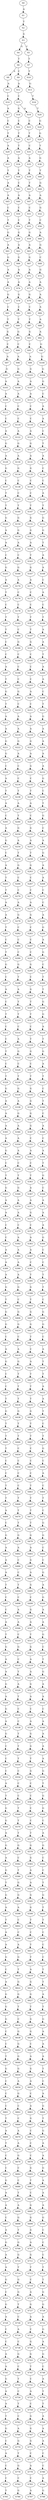 strict digraph  {
	S0 -> S1 [ label = A ];
	S1 -> S2 [ label = T ];
	S2 -> S3 [ label = G ];
	S3 -> S4 [ label = G ];
	S3 -> S5 [ label = C ];
	S4 -> S6 [ label = T ];
	S5 -> S7 [ label = T ];
	S6 -> S8 [ label = A ];
	S6 -> S9 [ label = C ];
	S7 -> S10 [ label = T ];
	S8 -> S11 [ label = A ];
	S9 -> S12 [ label = A ];
	S10 -> S13 [ label = G ];
	S11 -> S14 [ label = C ];
	S12 -> S15 [ label = C ];
	S13 -> S16 [ label = T ];
	S14 -> S17 [ label = A ];
	S15 -> S18 [ label = G ];
	S15 -> S19 [ label = A ];
	S16 -> S20 [ label = T ];
	S17 -> S21 [ label = C ];
	S18 -> S22 [ label = C ];
	S19 -> S23 [ label = C ];
	S20 -> S24 [ label = G ];
	S21 -> S25 [ label = T ];
	S22 -> S26 [ label = T ];
	S23 -> S27 [ label = T ];
	S24 -> S28 [ label = G ];
	S25 -> S29 [ label = A ];
	S26 -> S30 [ label = T ];
	S27 -> S31 [ label = C ];
	S28 -> S32 [ label = T ];
	S29 -> S33 [ label = A ];
	S30 -> S34 [ label = A ];
	S31 -> S35 [ label = A ];
	S32 -> S36 [ label = G ];
	S33 -> S37 [ label = T ];
	S34 -> S38 [ label = T ];
	S35 -> S39 [ label = T ];
	S36 -> S40 [ label = T ];
	S37 -> S41 [ label = A ];
	S38 -> S42 [ label = C ];
	S39 -> S43 [ label = T ];
	S40 -> S44 [ label = G ];
	S41 -> S45 [ label = A ];
	S42 -> S46 [ label = A ];
	S43 -> S47 [ label = A ];
	S44 -> S48 [ label = A ];
	S45 -> S49 [ label = C ];
	S46 -> S50 [ label = C ];
	S47 -> S51 [ label = C ];
	S48 -> S52 [ label = G ];
	S49 -> S53 [ label = T ];
	S50 -> S54 [ label = C ];
	S51 -> S55 [ label = T ];
	S52 -> S56 [ label = C ];
	S53 -> S57 [ label = G ];
	S54 -> S58 [ label = G ];
	S55 -> S59 [ label = G ];
	S56 -> S60 [ label = A ];
	S57 -> S61 [ label = A ];
	S58 -> S62 [ label = A ];
	S59 -> S63 [ label = A ];
	S60 -> S64 [ label = G ];
	S61 -> S65 [ label = G ];
	S62 -> S66 [ label = G ];
	S63 -> S67 [ label = G ];
	S64 -> S68 [ label = C ];
	S65 -> S69 [ label = A ];
	S66 -> S70 [ label = A ];
	S67 -> S71 [ label = A ];
	S68 -> S72 [ label = G ];
	S69 -> S73 [ label = A ];
	S70 -> S74 [ label = A ];
	S71 -> S75 [ label = A ];
	S72 -> S76 [ label = A ];
	S73 -> S77 [ label = G ];
	S74 -> S78 [ label = G ];
	S75 -> S79 [ label = G ];
	S76 -> S80 [ label = A ];
	S77 -> S81 [ label = C ];
	S78 -> S82 [ label = C ];
	S79 -> S83 [ label = C ];
	S80 -> S84 [ label = A ];
	S81 -> S85 [ label = T ];
	S82 -> S86 [ label = T ];
	S83 -> S87 [ label = T ];
	S84 -> S88 [ label = A ];
	S85 -> S89 [ label = G ];
	S86 -> S90 [ label = G ];
	S87 -> S91 [ label = G ];
	S88 -> S92 [ label = A ];
	S89 -> S93 [ label = C ];
	S90 -> S94 [ label = C ];
	S91 -> S95 [ label = C ];
	S92 -> S96 [ label = G ];
	S93 -> S97 [ label = A ];
	S94 -> S98 [ label = A ];
	S95 -> S99 [ label = A ];
	S96 -> S100 [ label = G ];
	S97 -> S101 [ label = G ];
	S98 -> S102 [ label = G ];
	S99 -> S103 [ label = G ];
	S100 -> S104 [ label = G ];
	S101 -> S105 [ label = A ];
	S102 -> S106 [ label = A ];
	S103 -> S107 [ label = A ];
	S104 -> S108 [ label = G ];
	S105 -> S109 [ label = A ];
	S106 -> S110 [ label = A ];
	S107 -> S111 [ label = A ];
	S108 -> S112 [ label = C ];
	S109 -> S113 [ label = C ];
	S110 -> S114 [ label = C ];
	S111 -> S115 [ label = C ];
	S112 -> S116 [ label = A ];
	S113 -> S117 [ label = C ];
	S114 -> S118 [ label = C ];
	S115 -> S119 [ label = C ];
	S116 -> S120 [ label = A ];
	S117 -> S121 [ label = A ];
	S118 -> S122 [ label = A ];
	S119 -> S123 [ label = A ];
	S120 -> S124 [ label = C ];
	S121 -> S125 [ label = G ];
	S122 -> S126 [ label = G ];
	S123 -> S127 [ label = G ];
	S124 -> S128 [ label = T ];
	S125 -> S129 [ label = A ];
	S126 -> S130 [ label = A ];
	S127 -> S131 [ label = A ];
	S128 -> S132 [ label = A ];
	S129 -> S133 [ label = G ];
	S130 -> S134 [ label = G ];
	S131 -> S135 [ label = G ];
	S132 -> S136 [ label = C ];
	S133 -> S137 [ label = C ];
	S134 -> S138 [ label = C ];
	S135 -> S139 [ label = C ];
	S136 -> S140 [ label = C ];
	S137 -> S141 [ label = T ];
	S138 -> S142 [ label = C ];
	S139 -> S143 [ label = C ];
	S140 -> S144 [ label = A ];
	S141 -> S145 [ label = T ];
	S142 -> S146 [ label = T ];
	S143 -> S147 [ label = T ];
	S144 -> S148 [ label = T ];
	S145 -> S149 [ label = G ];
	S146 -> S150 [ label = G ];
	S147 -> S151 [ label = G ];
	S148 -> S152 [ label = G ];
	S149 -> S153 [ label = A ];
	S150 -> S154 [ label = G ];
	S151 -> S155 [ label = G ];
	S152 -> S156 [ label = G ];
	S153 -> S157 [ label = A ];
	S154 -> S158 [ label = A ];
	S155 -> S159 [ label = A ];
	S156 -> S160 [ label = T ];
	S157 -> S161 [ label = C ];
	S158 -> S162 [ label = C ];
	S159 -> S163 [ label = T ];
	S160 -> S164 [ label = A ];
	S161 -> S165 [ label = G ];
	S162 -> S166 [ label = G ];
	S163 -> S167 [ label = G ];
	S164 -> S168 [ label = A ];
	S165 -> S169 [ label = A ];
	S166 -> S170 [ label = A ];
	S167 -> S171 [ label = A ];
	S168 -> S172 [ label = C ];
	S169 -> S173 [ label = T ];
	S170 -> S174 [ label = C ];
	S171 -> S175 [ label = C ];
	S172 -> S176 [ label = A ];
	S173 -> S177 [ label = C ];
	S174 -> S178 [ label = C ];
	S175 -> S179 [ label = C ];
	S176 -> S180 [ label = C ];
	S177 -> S181 [ label = T ];
	S178 -> S182 [ label = T ];
	S179 -> S183 [ label = T ];
	S180 -> S184 [ label = T ];
	S181 -> S185 [ label = T ];
	S182 -> S186 [ label = C ];
	S183 -> S187 [ label = T ];
	S184 -> S188 [ label = A ];
	S185 -> S189 [ label = C ];
	S186 -> S190 [ label = G ];
	S187 -> S191 [ label = G ];
	S188 -> S192 [ label = A ];
	S189 -> S193 [ label = C ];
	S190 -> S194 [ label = C ];
	S191 -> S195 [ label = C ];
	S192 -> S196 [ label = T ];
	S193 -> S197 [ label = A ];
	S194 -> S198 [ label = C ];
	S195 -> S199 [ label = C ];
	S196 -> S200 [ label = A ];
	S197 -> S201 [ label = T ];
	S198 -> S202 [ label = C ];
	S199 -> S203 [ label = C ];
	S200 -> S204 [ label = A ];
	S201 -> S205 [ label = G ];
	S202 -> S206 [ label = G ];
	S203 -> S207 [ label = A ];
	S204 -> S208 [ label = C ];
	S205 -> S209 [ label = T ];
	S206 -> S210 [ label = C ];
	S207 -> S211 [ label = C ];
	S208 -> S212 [ label = T ];
	S209 -> S213 [ label = A ];
	S210 -> S214 [ label = A ];
	S211 -> S215 [ label = A ];
	S212 -> S216 [ label = G ];
	S213 -> S217 [ label = A ];
	S214 -> S218 [ label = A ];
	S215 -> S219 [ label = A ];
	S216 -> S220 [ label = A ];
	S217 -> S221 [ label = G ];
	S218 -> S222 [ label = G ];
	S219 -> S223 [ label = G ];
	S220 -> S224 [ label = A ];
	S221 -> S225 [ label = G ];
	S222 -> S226 [ label = A ];
	S223 -> S227 [ label = A ];
	S224 -> S228 [ label = A ];
	S225 -> S229 [ label = C ];
	S226 -> S230 [ label = C ];
	S227 -> S231 [ label = G ];
	S228 -> S232 [ label = A ];
	S229 -> S233 [ label = A ];
	S230 -> S234 [ label = C ];
	S231 -> S235 [ label = C ];
	S232 -> S236 [ label = G ];
	S233 -> S237 [ label = T ];
	S234 -> S238 [ label = T ];
	S235 -> S239 [ label = T ];
	S236 -> S240 [ label = C ];
	S237 -> S241 [ label = A ];
	S238 -> S242 [ label = A ];
	S239 -> S243 [ label = A ];
	S240 -> S244 [ label = T ];
	S241 -> S245 [ label = C ];
	S242 -> S246 [ label = T ];
	S243 -> S247 [ label = C ];
	S244 -> S248 [ label = G ];
	S245 -> S249 [ label = A ];
	S246 -> S250 [ label = G ];
	S247 -> S251 [ label = G ];
	S248 -> S252 [ label = C ];
	S249 -> S253 [ label = G ];
	S250 -> S254 [ label = A ];
	S251 -> S255 [ label = A ];
	S252 -> S256 [ label = A ];
	S253 -> S257 [ label = C ];
	S254 -> S258 [ label = T ];
	S255 -> S259 [ label = T ];
	S256 -> S260 [ label = G ];
	S257 -> S261 [ label = A ];
	S258 -> S262 [ label = G ];
	S259 -> S263 [ label = G ];
	S260 -> S264 [ label = A ];
	S261 -> S265 [ label = T ];
	S262 -> S266 [ label = C ];
	S263 -> S267 [ label = C ];
	S264 -> S268 [ label = A ];
	S265 -> S269 [ label = T ];
	S266 -> S270 [ label = C ];
	S267 -> S271 [ label = C ];
	S268 -> S272 [ label = C ];
	S269 -> S273 [ label = A ];
	S270 -> S274 [ label = A ];
	S271 -> S275 [ label = A ];
	S272 -> S276 [ label = C ];
	S273 -> S277 [ label = A ];
	S274 -> S278 [ label = G ];
	S275 -> S279 [ label = G ];
	S276 -> S280 [ label = A ];
	S277 -> S281 [ label = T ];
	S278 -> S282 [ label = C ];
	S279 -> S283 [ label = C ];
	S280 -> S284 [ label = G ];
	S281 -> S285 [ label = C ];
	S282 -> S286 [ label = C ];
	S283 -> S287 [ label = C ];
	S284 -> S288 [ label = A ];
	S285 -> S289 [ label = T ];
	S286 -> S290 [ label = C ];
	S287 -> S291 [ label = C ];
	S288 -> S292 [ label = G ];
	S289 -> S293 [ label = G ];
	S290 -> S294 [ label = G ];
	S291 -> S295 [ label = G ];
	S292 -> S296 [ label = C ];
	S293 -> S297 [ label = C ];
	S294 -> S298 [ label = T ];
	S295 -> S299 [ label = C ];
	S296 -> S300 [ label = T ];
	S297 -> S301 [ label = A ];
	S298 -> S302 [ label = A ];
	S299 -> S303 [ label = G ];
	S300 -> S304 [ label = T ];
	S301 -> S305 [ label = C ];
	S302 -> S306 [ label = T ];
	S303 -> S307 [ label = T ];
	S304 -> S308 [ label = G ];
	S305 -> S309 [ label = T ];
	S306 -> S310 [ label = T ];
	S307 -> S311 [ label = T ];
	S308 -> S312 [ label = G ];
	S309 -> S313 [ label = C ];
	S310 -> S314 [ label = C ];
	S311 -> S315 [ label = C ];
	S312 -> S316 [ label = A ];
	S313 -> S317 [ label = C ];
	S314 -> S318 [ label = A ];
	S315 -> S319 [ label = T ];
	S316 -> S320 [ label = T ];
	S317 -> S321 [ label = T ];
	S318 -> S322 [ label = G ];
	S319 -> S323 [ label = G ];
	S320 -> S324 [ label = G ];
	S321 -> S325 [ label = C ];
	S322 -> S326 [ label = C ];
	S323 -> S327 [ label = C ];
	S324 -> S328 [ label = A ];
	S325 -> S329 [ label = T ];
	S326 -> S330 [ label = T ];
	S327 -> S331 [ label = T ];
	S328 -> S332 [ label = T ];
	S329 -> S333 [ label = G ];
	S330 -> S334 [ label = G ];
	S331 -> S335 [ label = G ];
	S332 -> S336 [ label = C ];
	S333 -> S337 [ label = A ];
	S334 -> S338 [ label = A ];
	S335 -> S339 [ label = G ];
	S336 -> S340 [ label = T ];
	S337 -> S341 [ label = A ];
	S338 -> S342 [ label = G ];
	S339 -> S343 [ label = G ];
	S340 -> S344 [ label = C ];
	S341 -> S345 [ label = A ];
	S342 -> S346 [ label = A ];
	S343 -> S347 [ label = G ];
	S344 -> S348 [ label = A ];
	S345 -> S349 [ label = A ];
	S346 -> S350 [ label = A ];
	S347 -> S351 [ label = C ];
	S348 -> S352 [ label = C ];
	S349 -> S353 [ label = G ];
	S350 -> S354 [ label = A ];
	S351 -> S355 [ label = A ];
	S352 -> S356 [ label = A ];
	S353 -> S357 [ label = C ];
	S354 -> S358 [ label = C ];
	S355 -> S359 [ label = C ];
	S356 -> S360 [ label = T ];
	S357 -> S361 [ label = T ];
	S358 -> S362 [ label = T ];
	S359 -> S363 [ label = T ];
	S360 -> S364 [ label = G ];
	S361 -> S365 [ label = G ];
	S362 -> S366 [ label = G ];
	S363 -> S367 [ label = A ];
	S364 -> S368 [ label = C ];
	S365 -> S369 [ label = A ];
	S366 -> S370 [ label = A ];
	S367 -> S371 [ label = A ];
	S368 -> S372 [ label = A ];
	S369 -> S373 [ label = A ];
	S370 -> S374 [ label = A ];
	S371 -> S375 [ label = G ];
	S372 -> S376 [ label = A ];
	S373 -> S377 [ label = C ];
	S374 -> S378 [ label = C ];
	S375 -> S379 [ label = C ];
	S376 -> S380 [ label = A ];
	S377 -> S381 [ label = C ];
	S378 -> S382 [ label = A ];
	S379 -> S383 [ label = A ];
	S380 -> S384 [ label = G ];
	S381 -> S385 [ label = A ];
	S382 -> S386 [ label = A ];
	S383 -> S387 [ label = A ];
	S384 -> S388 [ label = C ];
	S385 -> S389 [ label = A ];
	S386 -> S390 [ label = A ];
	S387 -> S391 [ label = C ];
	S388 -> S392 [ label = C ];
	S389 -> S393 [ label = A ];
	S390 -> S394 [ label = A ];
	S391 -> S395 [ label = T ];
	S392 -> S396 [ label = T ];
	S393 -> S397 [ label = G ];
	S394 -> S398 [ label = G ];
	S395 -> S399 [ label = G ];
	S396 -> S400 [ label = T ];
	S397 -> S401 [ label = T ];
	S398 -> S402 [ label = C ];
	S399 -> S403 [ label = T ];
	S400 -> S404 [ label = C ];
	S401 -> S405 [ label = G ];
	S402 -> S406 [ label = G ];
	S403 -> S407 [ label = G ];
	S404 -> S408 [ label = G ];
	S405 -> S409 [ label = G ];
	S406 -> S410 [ label = G ];
	S407 -> S411 [ label = G ];
	S408 -> S412 [ label = G ];
	S409 -> S413 [ label = C ];
	S410 -> S414 [ label = C ];
	S411 -> S415 [ label = T ];
	S412 -> S416 [ label = C ];
	S413 -> S417 [ label = A ];
	S414 -> S418 [ label = A ];
	S415 -> S419 [ label = C ];
	S416 -> S420 [ label = A ];
	S417 -> S421 [ label = G ];
	S418 -> S422 [ label = G ];
	S419 -> S423 [ label = A ];
	S420 -> S424 [ label = T ];
	S421 -> S425 [ label = C ];
	S422 -> S426 [ label = T ];
	S423 -> S427 [ label = T ];
	S424 -> S428 [ label = T ];
	S425 -> S429 [ label = C ];
	S426 -> S430 [ label = T ];
	S427 -> S431 [ label = T ];
	S428 -> S432 [ label = A ];
	S429 -> S433 [ label = T ];
	S430 -> S434 [ label = T ];
	S431 -> S435 [ label = T ];
	S432 -> S436 [ label = A ];
	S433 -> S437 [ label = G ];
	S434 -> S438 [ label = G ];
	S435 -> S439 [ label = G ];
	S436 -> S440 [ label = T ];
	S437 -> S441 [ label = T ];
	S438 -> S442 [ label = T ];
	S439 -> S443 [ label = T ];
	S440 -> S444 [ label = C ];
	S441 -> S445 [ label = T ];
	S442 -> S446 [ label = T ];
	S443 -> S447 [ label = T ];
	S444 -> S448 [ label = T ];
	S445 -> S449 [ label = T ];
	S446 -> S450 [ label = C ];
	S447 -> S451 [ label = C ];
	S448 -> S452 [ label = G ];
	S449 -> S453 [ label = C ];
	S450 -> S454 [ label = C ];
	S451 -> S455 [ label = C ];
	S452 -> S456 [ label = C ];
	S453 -> S457 [ label = C ];
	S454 -> S458 [ label = C ];
	S455 -> S459 [ label = C ];
	S456 -> S460 [ label = A ];
	S457 -> S461 [ label = T ];
	S458 -> S462 [ label = C ];
	S459 -> S463 [ label = T ];
	S460 -> S464 [ label = C ];
	S461 -> S465 [ label = T ];
	S462 -> S466 [ label = T ];
	S463 -> S467 [ label = T ];
	S464 -> S468 [ label = T ];
	S465 -> S469 [ label = A ];
	S466 -> S470 [ label = T ];
	S467 -> S471 [ label = T ];
	S468 -> S472 [ label = C ];
	S469 -> S473 [ label = C ];
	S470 -> S474 [ label = T ];
	S471 -> S475 [ label = T ];
	S472 -> S476 [ label = G ];
	S473 -> S477 [ label = G ];
	S474 -> S478 [ label = G ];
	S475 -> S479 [ label = G ];
	S476 -> S480 [ label = G ];
	S477 -> S481 [ label = A ];
	S478 -> S482 [ label = A ];
	S479 -> S483 [ label = A ];
	S480 -> S484 [ label = C ];
	S481 -> S485 [ label = A ];
	S482 -> S486 [ label = C ];
	S483 -> S487 [ label = G ];
	S484 -> S488 [ label = C ];
	S485 -> S489 [ label = A ];
	S486 -> S490 [ label = C ];
	S487 -> S491 [ label = A ];
	S488 -> S492 [ label = G ];
	S489 -> S493 [ label = T ];
	S490 -> S494 [ label = T ];
	S491 -> S495 [ label = G ];
	S492 -> S496 [ label = A ];
	S493 -> S497 [ label = C ];
	S494 -> S498 [ label = C ];
	S495 -> S499 [ label = C ];
	S496 -> S500 [ label = G ];
	S497 -> S501 [ label = C ];
	S498 -> S502 [ label = A ];
	S499 -> S503 [ label = G ];
	S500 -> S504 [ label = A ];
	S501 -> S505 [ label = A ];
	S502 -> S506 [ label = A ];
	S503 -> S507 [ label = A ];
	S504 -> S508 [ label = A ];
	S505 -> S509 [ label = T ];
	S506 -> S510 [ label = C ];
	S507 -> S511 [ label = T ];
	S508 -> S512 [ label = G ];
	S509 -> S513 [ label = G ];
	S510 -> S514 [ label = G ];
	S511 -> S515 [ label = G ];
	S512 -> S516 [ label = C ];
	S513 -> S517 [ label = A ];
	S514 -> S518 [ label = C ];
	S515 -> S519 [ label = A ];
	S516 -> S520 [ label = T ];
	S517 -> S521 [ label = A ];
	S518 -> S522 [ label = T ];
	S519 -> S523 [ label = A ];
	S520 -> S524 [ label = G ];
	S521 -> S525 [ label = G ];
	S522 -> S526 [ label = A ];
	S523 -> S527 [ label = G ];
	S524 -> S528 [ label = A ];
	S525 -> S529 [ label = A ];
	S526 -> S530 [ label = T ];
	S527 -> S531 [ label = A ];
	S528 -> S532 [ label = A ];
	S529 -> S533 [ label = G ];
	S530 -> S534 [ label = C ];
	S531 -> S535 [ label = C ];
	S532 -> S536 [ label = C ];
	S533 -> S537 [ label = A ];
	S534 -> S538 [ label = C ];
	S535 -> S539 [ label = A ];
	S536 -> S540 [ label = A ];
	S537 -> S541 [ label = G ];
	S538 -> S542 [ label = T ];
	S539 -> S543 [ label = G ];
	S540 -> S544 [ label = A ];
	S541 -> S545 [ label = C ];
	S542 -> S546 [ label = T ];
	S543 -> S547 [ label = G ];
	S544 -> S548 [ label = A ];
	S545 -> S549 [ label = C ];
	S546 -> S550 [ label = T ];
	S547 -> S551 [ label = T ];
	S548 -> S552 [ label = A ];
	S549 -> S553 [ label = C ];
	S550 -> S554 [ label = C ];
	S551 -> S555 [ label = G ];
	S552 -> S556 [ label = G ];
	S553 -> S557 [ label = A ];
	S554 -> S558 [ label = C ];
	S555 -> S559 [ label = C ];
	S556 -> S560 [ label = T ];
	S557 -> S561 [ label = T ];
	S558 -> S562 [ label = C ];
	S559 -> S563 [ label = C ];
	S560 -> S564 [ label = G ];
	S561 -> S565 [ label = G ];
	S562 -> S566 [ label = T ];
	S563 -> S567 [ label = C ];
	S564 -> S568 [ label = G ];
	S565 -> S569 [ label = G ];
	S566 -> S570 [ label = T ];
	S567 -> S571 [ label = C ];
	S568 -> S572 [ label = C ];
	S569 -> S573 [ label = A ];
	S570 -> S574 [ label = T ];
	S571 -> S575 [ label = T ];
	S572 -> S576 [ label = A ];
	S573 -> S577 [ label = G ];
	S574 -> S578 [ label = G ];
	S575 -> S579 [ label = G ];
	S576 -> S580 [ label = G ];
	S577 -> S581 [ label = A ];
	S578 -> S582 [ label = C ];
	S579 -> S583 [ label = G ];
	S580 -> S584 [ label = C ];
	S581 -> S585 [ label = G ];
	S582 -> S586 [ label = T ];
	S583 -> S587 [ label = A ];
	S584 -> S588 [ label = C ];
	S585 -> S589 [ label = T ];
	S586 -> S590 [ label = G ];
	S587 -> S591 [ label = A ];
	S588 -> S592 [ label = T ];
	S589 -> S593 [ label = G ];
	S590 -> S594 [ label = G ];
	S591 -> S595 [ label = G ];
	S592 -> S596 [ label = G ];
	S593 -> S597 [ label = A ];
	S594 -> S598 [ label = A ];
	S595 -> S599 [ label = G ];
	S596 -> S600 [ label = T ];
	S597 -> S601 [ label = T ];
	S598 -> S602 [ label = C ];
	S599 -> S603 [ label = T ];
	S600 -> S604 [ label = T ];
	S601 -> S605 [ label = A ];
	S602 -> S606 [ label = C ];
	S603 -> S607 [ label = C ];
	S604 -> S608 [ label = C ];
	S605 -> S609 [ label = A ];
	S606 -> S610 [ label = A ];
	S607 -> S611 [ label = T ];
	S608 -> S612 [ label = C ];
	S609 -> S613 [ label = G ];
	S610 -> S614 [ label = G ];
	S611 -> S615 [ label = T ];
	S612 -> S616 [ label = C ];
	S613 -> S617 [ label = C ];
	S614 -> S618 [ label = T ];
	S615 -> S619 [ label = A ];
	S616 -> S620 [ label = T ];
	S617 -> S621 [ label = A ];
	S618 -> S622 [ label = G ];
	S619 -> S623 [ label = G ];
	S620 -> S624 [ label = T ];
	S621 -> S625 [ label = G ];
	S622 -> S626 [ label = G ];
	S623 -> S627 [ label = G ];
	S624 -> S628 [ label = A ];
	S625 -> S629 [ label = G ];
	S626 -> S630 [ label = T ];
	S627 -> S631 [ label = T ];
	S628 -> S632 [ label = T ];
	S629 -> S633 [ label = G ];
	S630 -> S634 [ label = C ];
	S631 -> S635 [ label = G ];
	S632 -> S636 [ label = G ];
	S633 -> S637 [ label = C ];
	S634 -> S638 [ label = G ];
	S635 -> S639 [ label = G ];
	S636 -> S640 [ label = A ];
	S637 -> S641 [ label = C ];
	S638 -> S642 [ label = G ];
	S639 -> S643 [ label = C ];
	S640 -> S644 [ label = A ];
	S641 -> S645 [ label = T ];
	S642 -> S646 [ label = G ];
	S643 -> S647 [ label = A ];
	S644 -> S648 [ label = A ];
	S645 -> S649 [ label = G ];
	S646 -> S650 [ label = G ];
	S647 -> S651 [ label = G ];
	S648 -> S652 [ label = T ];
	S649 -> S653 [ label = C ];
	S650 -> S654 [ label = A ];
	S651 -> S655 [ label = A ];
	S652 -> S656 [ label = C ];
	S653 -> S657 [ label = C ];
	S654 -> S658 [ label = G ];
	S655 -> S659 [ label = C ];
	S656 -> S660 [ label = A ];
	S657 -> S661 [ label = C ];
	S658 -> S662 [ label = C ];
	S659 -> S663 [ label = A ];
	S660 -> S664 [ label = G ];
	S661 -> S665 [ label = T ];
	S662 -> S666 [ label = C ];
	S663 -> S667 [ label = G ];
	S664 -> S668 [ label = T ];
	S665 -> S669 [ label = A ];
	S666 -> S670 [ label = A ];
	S667 -> S671 [ label = C ];
	S668 -> S672 [ label = G ];
	S669 -> S673 [ label = T ];
	S670 -> S674 [ label = A ];
	S671 -> S675 [ label = C ];
	S672 -> S676 [ label = A ];
	S673 -> S677 [ label = C ];
	S674 -> S678 [ label = G ];
	S675 -> S679 [ label = C ];
	S676 -> S680 [ label = A ];
	S677 -> S681 [ label = C ];
	S678 -> S682 [ label = C ];
	S679 -> S683 [ label = G ];
	S680 -> S684 [ label = G ];
	S681 -> S685 [ label = G ];
	S682 -> S686 [ label = C ];
	S683 -> S687 [ label = T ];
	S684 -> S688 [ label = A ];
	S685 -> S689 [ label = A ];
	S686 -> S690 [ label = T ];
	S687 -> S691 [ label = C ];
	S688 -> S692 [ label = A ];
	S689 -> S693 [ label = A ];
	S690 -> S694 [ label = A ];
	S691 -> S695 [ label = G ];
	S692 -> S696 [ label = A ];
	S693 -> S697 [ label = C ];
	S694 -> S698 [ label = G ];
	S695 -> S699 [ label = G ];
	S696 -> S700 [ label = G ];
	S697 -> S701 [ label = A ];
	S698 -> S702 [ label = T ];
	S699 -> S703 [ label = G ];
	S700 -> S704 [ label = C ];
	S701 -> S705 [ label = G ];
	S702 -> S706 [ label = G ];
	S703 -> S707 [ label = A ];
	S704 -> S708 [ label = C ];
	S705 -> S709 [ label = A ];
	S706 -> S710 [ label = G ];
	S707 -> S711 [ label = G ];
	S708 -> S712 [ label = C ];
	S709 -> S713 [ label = A ];
	S710 -> S714 [ label = T ];
	S711 -> S715 [ label = T ];
	S712 -> S716 [ label = T ];
	S713 -> S717 [ label = G ];
	S714 -> S718 [ label = G ];
	S715 -> S719 [ label = C ];
	S716 -> S720 [ label = T ];
	S717 -> S721 [ label = C ];
	S718 -> S722 [ label = G ];
	S719 -> S723 [ label = A ];
	S720 -> S724 [ label = G ];
	S721 -> S725 [ label = G ];
	S722 -> S726 [ label = T ];
	S723 -> S727 [ label = G ];
	S724 -> S728 [ label = G ];
	S725 -> S729 [ label = A ];
	S726 -> S730 [ label = C ];
	S727 -> S731 [ label = A ];
	S728 -> S732 [ label = A ];
	S729 -> S733 [ label = C ];
	S730 -> S734 [ label = A ];
	S731 -> S735 [ label = C ];
	S732 -> S736 [ label = G ];
	S733 -> S737 [ label = C ];
	S734 -> S738 [ label = C ];
	S735 -> S739 [ label = G ];
	S736 -> S740 [ label = A ];
	S737 -> S741 [ label = A ];
	S738 -> S742 [ label = G ];
	S739 -> S743 [ label = G ];
	S740 -> S744 [ label = G ];
	S741 -> S745 [ label = A ];
	S742 -> S746 [ label = C ];
	S743 -> S747 [ label = T ];
	S744 -> S748 [ label = C ];
	S745 -> S749 [ label = G ];
	S746 -> S750 [ label = T ];
	S747 -> S751 [ label = C ];
	S748 -> S752 [ label = A ];
	S749 -> S753 [ label = A ];
	S750 -> S754 [ label = C ];
	S751 -> S755 [ label = A ];
	S752 -> S756 [ label = T ];
	S753 -> S757 [ label = A ];
	S754 -> S758 [ label = T ];
	S755 -> S759 [ label = C ];
	S756 -> S760 [ label = T ];
	S757 -> S761 [ label = T ];
	S758 -> S762 [ label = C ];
	S759 -> S763 [ label = G ];
	S760 -> S764 [ label = A ];
	S761 -> S765 [ label = G ];
	S762 -> S766 [ label = A ];
	S763 -> S767 [ label = G ];
	S764 -> S768 [ label = A ];
	S765 -> S769 [ label = C ];
	S766 -> S770 [ label = G ];
	S767 -> S771 [ label = G ];
	S768 -> S772 [ label = A ];
	S769 -> S773 [ label = A ];
	S770 -> S774 [ label = T ];
	S771 -> S775 [ label = C ];
	S772 -> S776 [ label = C ];
	S773 -> S777 [ label = C ];
	S774 -> S778 [ label = G ];
	S775 -> S779 [ label = A ];
	S776 -> S780 [ label = C ];
	S777 -> S781 [ label = C ];
	S778 -> S782 [ label = C ];
	S779 -> S783 [ label = C ];
	S780 -> S784 [ label = A ];
	S781 -> S785 [ label = T ];
	S782 -> S786 [ label = G ];
	S783 -> S787 [ label = A ];
	S784 -> S788 [ label = G ];
}
